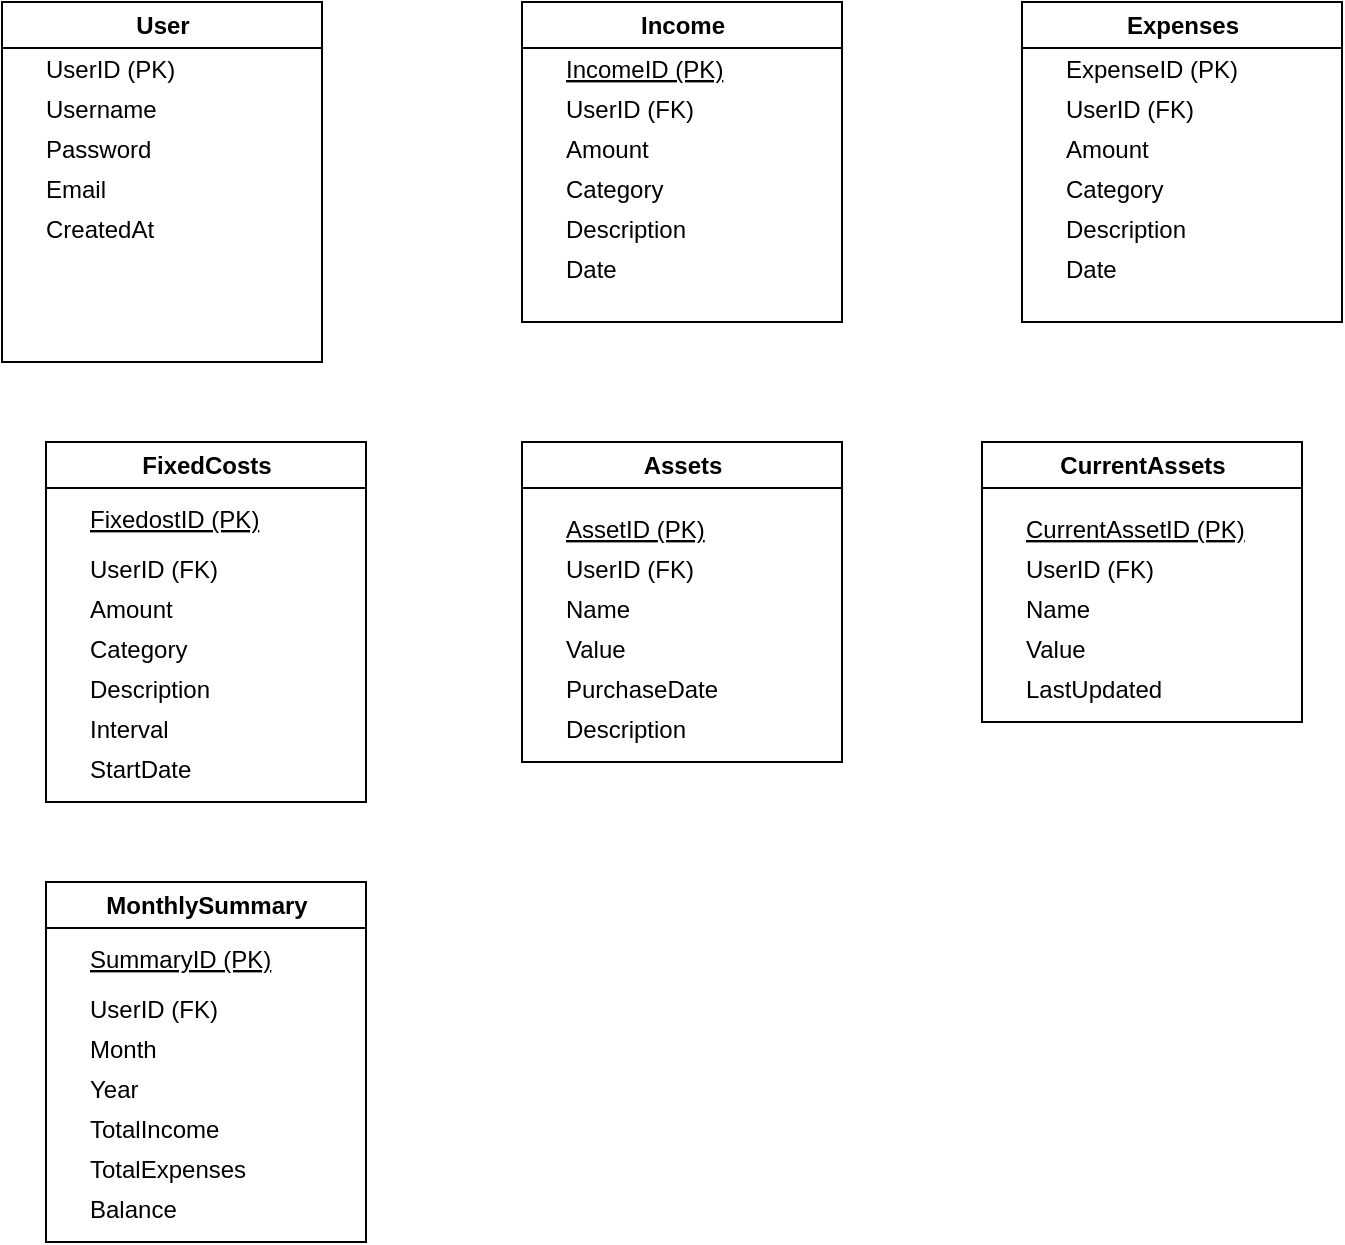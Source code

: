 <mxfile version="26.0.14">
  <diagram name="Seite-1" id="eWULCEAR82o65giofD4O">
    <mxGraphModel dx="2492" dy="824" grid="1" gridSize="10" guides="1" tooltips="1" connect="1" arrows="1" fold="1" page="1" pageScale="1" pageWidth="827" pageHeight="1169" math="0" shadow="0">
      <root>
        <mxCell id="0" />
        <mxCell id="1" parent="0" />
        <mxCell id="KOcHXtH_pvwIGbMln__z-2" value="Income" style="swimlane;html=1;container=0;movable=1;resizable=1;rotatable=1;deletable=1;editable=1;locked=0;connectable=1;" parent="1" vertex="1">
          <mxGeometry x="360" y="30" width="160" height="160" as="geometry" />
        </mxCell>
        <mxCell id="kt0_QNNV7WrdW6sHO9xF-16" value="Date" style="text;container=0;movable=1;resizable=1;rotatable=1;deletable=1;editable=1;locked=0;connectable=1;" parent="KOcHXtH_pvwIGbMln__z-2" vertex="1">
          <mxGeometry x="20" y="120" width="120" height="20" as="geometry" />
        </mxCell>
        <mxCell id="KOcHXtH_pvwIGbMln__z-8" value="User" style="swimlane;html=1;" parent="1" vertex="1">
          <mxGeometry x="100" y="30" width="160" height="180" as="geometry" />
        </mxCell>
        <mxCell id="KOcHXtH_pvwIGbMln__z-9" value="UserID (PK)" style="text" parent="KOcHXtH_pvwIGbMln__z-8" vertex="1">
          <mxGeometry x="20" y="20" width="120" height="20" as="geometry" />
        </mxCell>
        <mxCell id="KOcHXtH_pvwIGbMln__z-10" value="Username" style="text" parent="KOcHXtH_pvwIGbMln__z-8" vertex="1">
          <mxGeometry x="20" y="40" width="120" height="20" as="geometry" />
        </mxCell>
        <mxCell id="KOcHXtH_pvwIGbMln__z-11" value="Password" style="text" parent="KOcHXtH_pvwIGbMln__z-8" vertex="1">
          <mxGeometry x="20" y="60" width="120" height="20" as="geometry" />
        </mxCell>
        <mxCell id="KOcHXtH_pvwIGbMln__z-12" value="Email" style="text" parent="KOcHXtH_pvwIGbMln__z-8" vertex="1">
          <mxGeometry x="20" y="80" width="120" height="20" as="geometry" />
        </mxCell>
        <mxCell id="KOcHXtH_pvwIGbMln__z-13" value="CreatedAt" style="text" parent="KOcHXtH_pvwIGbMln__z-8" vertex="1">
          <mxGeometry x="20" y="100" width="120" height="20" as="geometry" />
        </mxCell>
        <mxCell id="KOcHXtH_pvwIGbMln__z-18" value="Expenses" style="swimlane;html=1;" parent="1" vertex="1">
          <mxGeometry x="610" y="30" width="160" height="160" as="geometry" />
        </mxCell>
        <mxCell id="KOcHXtH_pvwIGbMln__z-19" value="ExpenseID (PK)" style="text" parent="KOcHXtH_pvwIGbMln__z-18" vertex="1">
          <mxGeometry x="20" y="20" width="120" height="20" as="geometry" />
        </mxCell>
        <mxCell id="KOcHXtH_pvwIGbMln__z-20" value="UserID (FK)" style="text" parent="KOcHXtH_pvwIGbMln__z-18" vertex="1">
          <mxGeometry x="20" y="40" width="120" height="20" as="geometry" />
        </mxCell>
        <mxCell id="KOcHXtH_pvwIGbMln__z-21" value="Amount" style="text" parent="KOcHXtH_pvwIGbMln__z-18" vertex="1">
          <mxGeometry x="20" y="60" width="120" height="20" as="geometry" />
        </mxCell>
        <mxCell id="KOcHXtH_pvwIGbMln__z-22" value="Category" style="text" parent="KOcHXtH_pvwIGbMln__z-18" vertex="1">
          <mxGeometry x="20" y="80" width="120" height="20" as="geometry" />
        </mxCell>
        <mxCell id="KOcHXtH_pvwIGbMln__z-23" value="Description" style="text" parent="KOcHXtH_pvwIGbMln__z-18" vertex="1">
          <mxGeometry x="20" y="100" width="120" height="20" as="geometry" />
        </mxCell>
        <mxCell id="-vq1ojCxZYvq6h7XA5zV-1" value="Date" style="text" vertex="1" parent="KOcHXtH_pvwIGbMln__z-18">
          <mxGeometry x="20" y="120" width="120" height="20" as="geometry" />
        </mxCell>
        <mxCell id="KOcHXtH_pvwIGbMln__z-3" value="IncomeID (PK)" style="text;container=0;movable=1;resizable=1;rotatable=1;deletable=1;editable=1;locked=0;connectable=1;fontStyle=4" parent="1" vertex="1">
          <mxGeometry x="380" y="50" width="120" height="20" as="geometry" />
        </mxCell>
        <mxCell id="KOcHXtH_pvwIGbMln__z-4" value="UserID (FK)" style="text;container=0;movable=1;resizable=1;rotatable=1;deletable=1;editable=1;locked=0;connectable=1;" parent="1" vertex="1">
          <mxGeometry x="380" y="70" width="120" height="20" as="geometry" />
        </mxCell>
        <mxCell id="KOcHXtH_pvwIGbMln__z-5" value="Amount" style="text;container=0;movable=1;resizable=1;rotatable=1;deletable=1;editable=1;locked=0;connectable=1;" parent="1" vertex="1">
          <mxGeometry x="380" y="90" width="120" height="20" as="geometry" />
        </mxCell>
        <mxCell id="KOcHXtH_pvwIGbMln__z-6" value="Category" style="text;container=0;movable=1;resizable=1;rotatable=1;deletable=1;editable=1;locked=0;connectable=1;" parent="1" vertex="1">
          <mxGeometry x="380" y="110" width="120" height="20" as="geometry" />
        </mxCell>
        <mxCell id="KOcHXtH_pvwIGbMln__z-7" value="Description" style="text;container=0;movable=1;resizable=1;rotatable=1;deletable=1;editable=1;locked=0;connectable=1;" parent="1" vertex="1">
          <mxGeometry x="380" y="130" width="120" height="20" as="geometry" />
        </mxCell>
        <mxCell id="kt0_QNNV7WrdW6sHO9xF-9" value="FixedCosts" style="swimlane;html=1;container=0;movable=1;resizable=1;rotatable=1;deletable=1;editable=1;locked=0;connectable=1;" parent="1" vertex="1">
          <mxGeometry x="122" y="250" width="160" height="180" as="geometry" />
        </mxCell>
        <mxCell id="kt0_QNNV7WrdW6sHO9xF-15" value="Interval" style="text;container=0;movable=1;resizable=1;rotatable=1;deletable=1;editable=1;locked=0;connectable=1;" parent="kt0_QNNV7WrdW6sHO9xF-9" vertex="1">
          <mxGeometry x="20" y="130" width="120" height="20" as="geometry" />
        </mxCell>
        <mxCell id="kt0_QNNV7WrdW6sHO9xF-12" value="Amount" style="text;container=0;movable=1;resizable=1;rotatable=1;deletable=1;editable=1;locked=0;connectable=1;" parent="kt0_QNNV7WrdW6sHO9xF-9" vertex="1">
          <mxGeometry x="20" y="70" width="120" height="20" as="geometry" />
        </mxCell>
        <mxCell id="kt0_QNNV7WrdW6sHO9xF-13" value="Category" style="text;container=0;movable=1;resizable=1;rotatable=1;deletable=1;editable=1;locked=0;connectable=1;" parent="kt0_QNNV7WrdW6sHO9xF-9" vertex="1">
          <mxGeometry x="20" y="90" width="120" height="20" as="geometry" />
        </mxCell>
        <mxCell id="kt0_QNNV7WrdW6sHO9xF-14" value="Description" style="text;container=0;movable=1;resizable=1;rotatable=1;deletable=1;editable=1;locked=0;connectable=1;" parent="kt0_QNNV7WrdW6sHO9xF-9" vertex="1">
          <mxGeometry x="20" y="110" width="120" height="20" as="geometry" />
        </mxCell>
        <mxCell id="kt0_QNNV7WrdW6sHO9xF-11" value="UserID (FK)" style="text;container=0;movable=1;resizable=1;rotatable=1;deletable=1;editable=1;locked=0;connectable=1;" parent="kt0_QNNV7WrdW6sHO9xF-9" vertex="1">
          <mxGeometry x="20" y="50" width="120" height="20" as="geometry" />
        </mxCell>
        <mxCell id="-vq1ojCxZYvq6h7XA5zV-2" value="StartDate" style="text;container=0;movable=1;resizable=1;rotatable=1;deletable=1;editable=1;locked=0;connectable=1;" vertex="1" parent="kt0_QNNV7WrdW6sHO9xF-9">
          <mxGeometry x="20" y="150" width="120" height="20" as="geometry" />
        </mxCell>
        <mxCell id="kt0_QNNV7WrdW6sHO9xF-10" value="FixedostID (PK)" style="text;container=0;movable=1;resizable=1;rotatable=1;deletable=1;editable=1;locked=0;connectable=1;fontStyle=4" parent="1" vertex="1">
          <mxGeometry x="142" y="275" width="120" height="15" as="geometry" />
        </mxCell>
        <mxCell id="kt0_QNNV7WrdW6sHO9xF-29" value="Assets" style="swimlane;html=1;container=0;movable=1;resizable=1;rotatable=1;deletable=1;editable=1;locked=0;connectable=1;" parent="1" vertex="1">
          <mxGeometry x="360" y="250" width="160" height="160" as="geometry" />
        </mxCell>
        <mxCell id="kt0_QNNV7WrdW6sHO9xF-30" value="Description" style="text;container=0;movable=1;resizable=1;rotatable=1;deletable=1;editable=1;locked=0;connectable=1;" parent="kt0_QNNV7WrdW6sHO9xF-29" vertex="1">
          <mxGeometry x="20" y="130" width="120" height="20" as="geometry" />
        </mxCell>
        <mxCell id="kt0_QNNV7WrdW6sHO9xF-31" value="AssetID (PK)" style="text;container=0;movable=1;resizable=1;rotatable=1;deletable=1;editable=1;locked=0;connectable=1;fontStyle=4" parent="kt0_QNNV7WrdW6sHO9xF-29" vertex="1">
          <mxGeometry x="20" y="30" width="120" height="20" as="geometry" />
        </mxCell>
        <mxCell id="kt0_QNNV7WrdW6sHO9xF-32" value="UserID (FK)" style="text;container=0;movable=1;resizable=1;rotatable=1;deletable=1;editable=1;locked=0;connectable=1;" parent="kt0_QNNV7WrdW6sHO9xF-29" vertex="1">
          <mxGeometry x="20" y="50" width="120" height="20" as="geometry" />
        </mxCell>
        <mxCell id="kt0_QNNV7WrdW6sHO9xF-33" value="Name" style="text;container=0;movable=1;resizable=1;rotatable=1;deletable=1;editable=1;locked=0;connectable=1;" parent="kt0_QNNV7WrdW6sHO9xF-29" vertex="1">
          <mxGeometry x="20" y="70" width="120" height="20" as="geometry" />
        </mxCell>
        <mxCell id="kt0_QNNV7WrdW6sHO9xF-34" value="Value" style="text;container=0;movable=1;resizable=1;rotatable=1;deletable=1;editable=1;locked=0;connectable=1;" parent="kt0_QNNV7WrdW6sHO9xF-29" vertex="1">
          <mxGeometry x="20" y="90" width="120" height="20" as="geometry" />
        </mxCell>
        <mxCell id="kt0_QNNV7WrdW6sHO9xF-35" value="PurchaseDate" style="text;container=0;movable=1;resizable=1;rotatable=1;deletable=1;editable=1;locked=0;connectable=1;" parent="kt0_QNNV7WrdW6sHO9xF-29" vertex="1">
          <mxGeometry x="20" y="110" width="120" height="20" as="geometry" />
        </mxCell>
        <mxCell id="-vq1ojCxZYvq6h7XA5zV-3" value="CurrentAssets" style="swimlane;html=1;container=0;movable=1;resizable=1;rotatable=1;deletable=1;editable=1;locked=0;connectable=1;" vertex="1" parent="1">
          <mxGeometry x="590" y="250" width="160" height="140" as="geometry" />
        </mxCell>
        <mxCell id="-vq1ojCxZYvq6h7XA5zV-5" value="CurrentAssetID (PK)" style="text;container=0;movable=1;resizable=1;rotatable=1;deletable=1;editable=1;locked=0;connectable=1;fontStyle=4" vertex="1" parent="-vq1ojCxZYvq6h7XA5zV-3">
          <mxGeometry x="20" y="30" width="120" height="20" as="geometry" />
        </mxCell>
        <mxCell id="-vq1ojCxZYvq6h7XA5zV-6" value="UserID (FK)" style="text;container=0;movable=1;resizable=1;rotatable=1;deletable=1;editable=1;locked=0;connectable=1;" vertex="1" parent="-vq1ojCxZYvq6h7XA5zV-3">
          <mxGeometry x="20" y="50" width="120" height="20" as="geometry" />
        </mxCell>
        <mxCell id="-vq1ojCxZYvq6h7XA5zV-7" value="Name" style="text;container=0;movable=1;resizable=1;rotatable=1;deletable=1;editable=1;locked=0;connectable=1;" vertex="1" parent="-vq1ojCxZYvq6h7XA5zV-3">
          <mxGeometry x="20" y="70" width="120" height="20" as="geometry" />
        </mxCell>
        <mxCell id="-vq1ojCxZYvq6h7XA5zV-8" value="Value" style="text;container=0;movable=1;resizable=1;rotatable=1;deletable=1;editable=1;locked=0;connectable=1;" vertex="1" parent="-vq1ojCxZYvq6h7XA5zV-3">
          <mxGeometry x="20" y="90" width="120" height="20" as="geometry" />
        </mxCell>
        <mxCell id="-vq1ojCxZYvq6h7XA5zV-9" value="LastUpdated" style="text;container=0;movable=1;resizable=1;rotatable=1;deletable=1;editable=1;locked=0;connectable=1;" vertex="1" parent="-vq1ojCxZYvq6h7XA5zV-3">
          <mxGeometry x="20" y="110" width="120" height="20" as="geometry" />
        </mxCell>
        <mxCell id="-vq1ojCxZYvq6h7XA5zV-10" value="MonthlySummary" style="swimlane;html=1;container=0;movable=1;resizable=1;rotatable=1;deletable=1;editable=1;locked=0;connectable=1;" vertex="1" parent="1">
          <mxGeometry x="122" y="470" width="160" height="180" as="geometry" />
        </mxCell>
        <mxCell id="-vq1ojCxZYvq6h7XA5zV-11" value="TotalExpenses" style="text;container=0;movable=1;resizable=1;rotatable=1;deletable=1;editable=1;locked=0;connectable=1;" vertex="1" parent="-vq1ojCxZYvq6h7XA5zV-10">
          <mxGeometry x="20" y="130" width="120" height="20" as="geometry" />
        </mxCell>
        <mxCell id="-vq1ojCxZYvq6h7XA5zV-12" value="Month" style="text;container=0;movable=1;resizable=1;rotatable=1;deletable=1;editable=1;locked=0;connectable=1;" vertex="1" parent="-vq1ojCxZYvq6h7XA5zV-10">
          <mxGeometry x="20" y="70" width="120" height="20" as="geometry" />
        </mxCell>
        <mxCell id="-vq1ojCxZYvq6h7XA5zV-13" value="Year" style="text;container=0;movable=1;resizable=1;rotatable=1;deletable=1;editable=1;locked=0;connectable=1;" vertex="1" parent="-vq1ojCxZYvq6h7XA5zV-10">
          <mxGeometry x="20" y="90" width="120" height="20" as="geometry" />
        </mxCell>
        <mxCell id="-vq1ojCxZYvq6h7XA5zV-14" value="TotalIncome" style="text;container=0;movable=1;resizable=1;rotatable=1;deletable=1;editable=1;locked=0;connectable=1;" vertex="1" parent="-vq1ojCxZYvq6h7XA5zV-10">
          <mxGeometry x="20" y="110" width="120" height="20" as="geometry" />
        </mxCell>
        <mxCell id="-vq1ojCxZYvq6h7XA5zV-15" value="UserID (FK)" style="text;container=0;movable=1;resizable=1;rotatable=1;deletable=1;editable=1;locked=0;connectable=1;" vertex="1" parent="-vq1ojCxZYvq6h7XA5zV-10">
          <mxGeometry x="20" y="50" width="120" height="20" as="geometry" />
        </mxCell>
        <mxCell id="-vq1ojCxZYvq6h7XA5zV-16" value="Balance" style="text;container=0;movable=1;resizable=1;rotatable=1;deletable=1;editable=1;locked=0;connectable=1;" vertex="1" parent="-vq1ojCxZYvq6h7XA5zV-10">
          <mxGeometry x="20" y="150" width="120" height="20" as="geometry" />
        </mxCell>
        <mxCell id="-vq1ojCxZYvq6h7XA5zV-17" value="SummaryID (PK)" style="text;container=0;movable=1;resizable=1;rotatable=1;deletable=1;editable=1;locked=0;connectable=1;fontStyle=4" vertex="1" parent="1">
          <mxGeometry x="142" y="495" width="120" height="15" as="geometry" />
        </mxCell>
      </root>
    </mxGraphModel>
  </diagram>
</mxfile>
